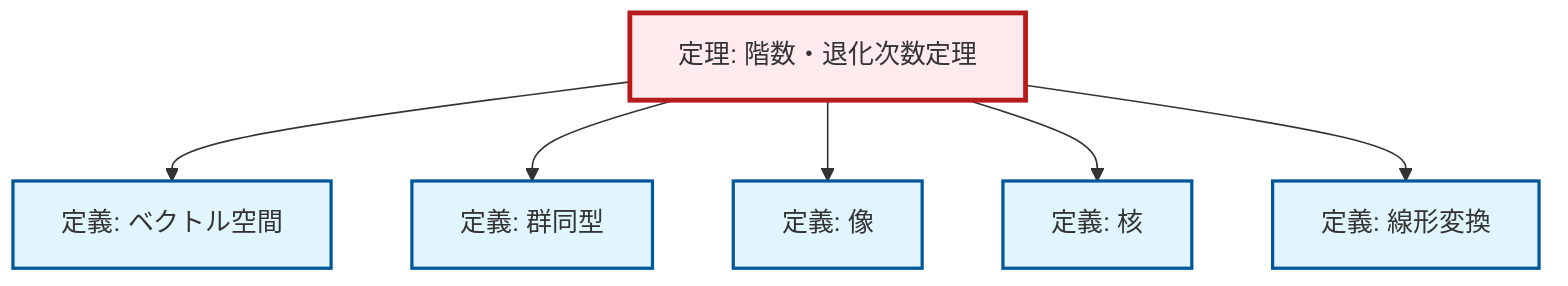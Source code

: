 graph TD
    classDef definition fill:#e1f5fe,stroke:#01579b,stroke-width:2px
    classDef theorem fill:#f3e5f5,stroke:#4a148c,stroke-width:2px
    classDef axiom fill:#fff3e0,stroke:#e65100,stroke-width:2px
    classDef example fill:#e8f5e9,stroke:#1b5e20,stroke-width:2px
    classDef current fill:#ffebee,stroke:#b71c1c,stroke-width:3px
    def-linear-transformation["定義: 線形変換"]:::definition
    thm-rank-nullity["定理: 階数・退化次数定理"]:::theorem
    def-image["定義: 像"]:::definition
    def-isomorphism["定義: 群同型"]:::definition
    def-vector-space["定義: ベクトル空間"]:::definition
    def-kernel["定義: 核"]:::definition
    thm-rank-nullity --> def-vector-space
    thm-rank-nullity --> def-isomorphism
    thm-rank-nullity --> def-image
    thm-rank-nullity --> def-kernel
    thm-rank-nullity --> def-linear-transformation
    class thm-rank-nullity current